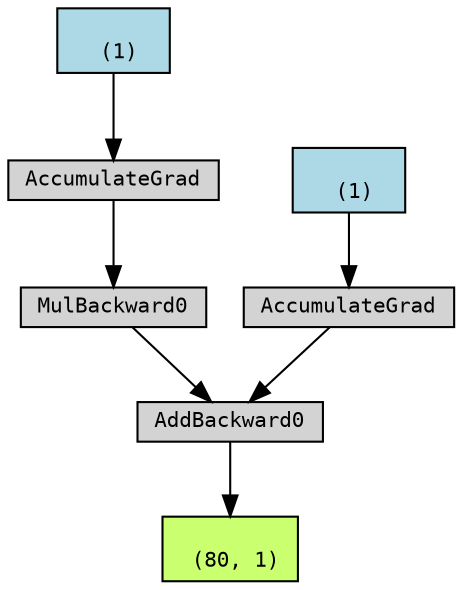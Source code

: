 digraph {
	graph [size="12,12"]
	node [align=left fontname=monospace fontsize=10 height=0.2 ranksep=0.1 shape=box style=filled]
	1311538835840 [label="
 (80, 1)" fillcolor=darkolivegreen1]
	1311640799264 [label=AddBackward0]
	1311640799168 -> 1311640799264
	1311640799168 [label=MulBackward0]
	1311640798688 -> 1311640799168
	1311580964080 [label="
 (1)" fillcolor=lightblue]
	1311580964080 -> 1311640798688
	1311640798688 [label=AccumulateGrad]
	1311640799216 -> 1311640799264
	1311580964000 [label="
 (1)" fillcolor=lightblue]
	1311580964000 -> 1311640799216
	1311640799216 [label=AccumulateGrad]
	1311640799264 -> 1311538835840
}
